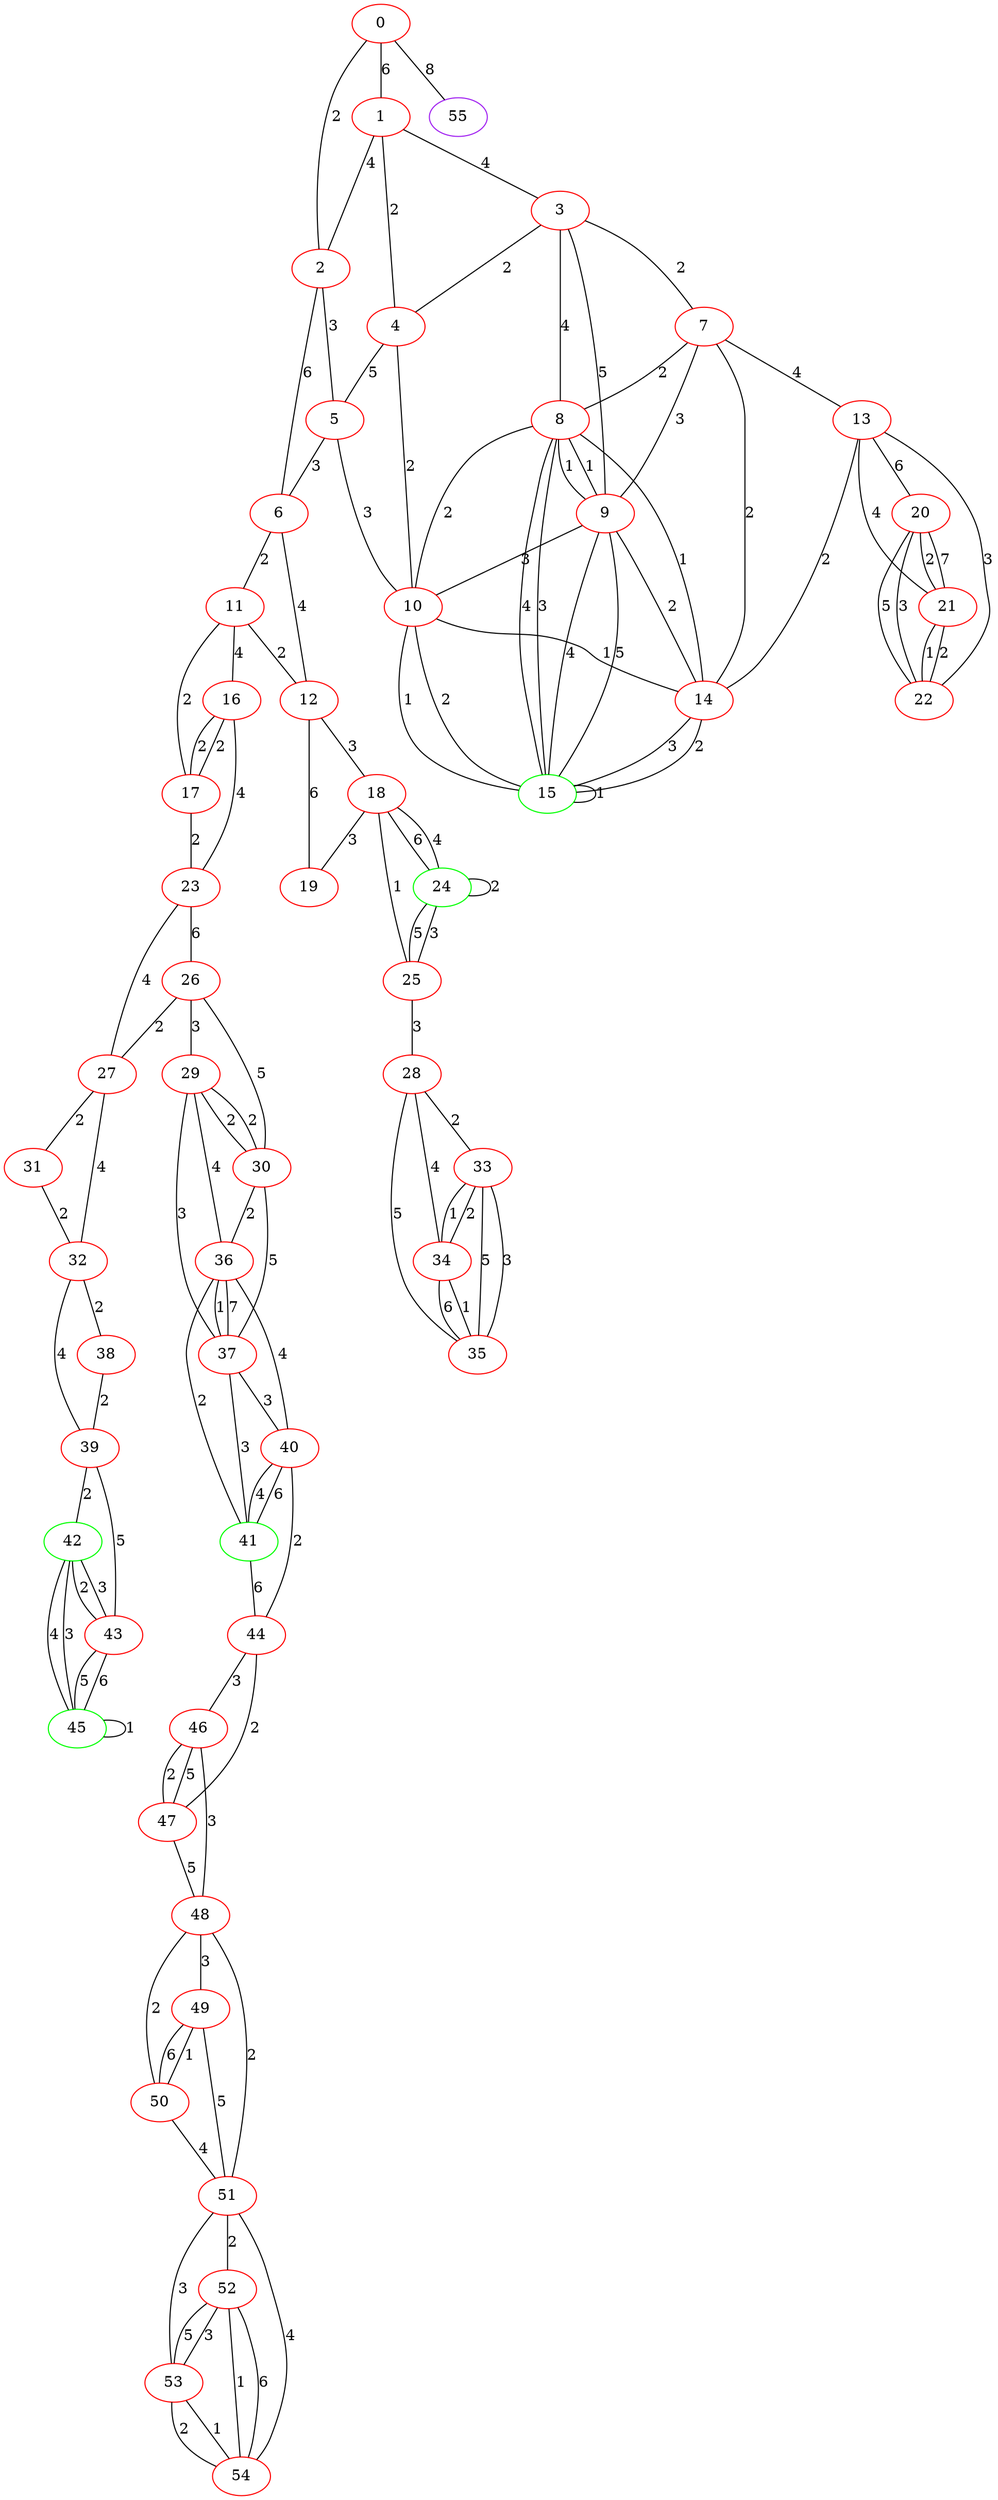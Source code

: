 graph "" {
0 [color=red, weight=1];
1 [color=red, weight=1];
2 [color=red, weight=1];
3 [color=red, weight=1];
4 [color=red, weight=1];
5 [color=red, weight=1];
6 [color=red, weight=1];
7 [color=red, weight=1];
8 [color=red, weight=1];
9 [color=red, weight=1];
10 [color=red, weight=1];
11 [color=red, weight=1];
12 [color=red, weight=1];
13 [color=red, weight=1];
14 [color=red, weight=1];
15 [color=green, weight=2];
16 [color=red, weight=1];
17 [color=red, weight=1];
18 [color=red, weight=1];
19 [color=red, weight=1];
20 [color=red, weight=1];
21 [color=red, weight=1];
22 [color=red, weight=1];
23 [color=red, weight=1];
24 [color=green, weight=2];
25 [color=red, weight=1];
26 [color=red, weight=1];
27 [color=red, weight=1];
28 [color=red, weight=1];
29 [color=red, weight=1];
30 [color=red, weight=1];
31 [color=red, weight=1];
32 [color=red, weight=1];
33 [color=red, weight=1];
34 [color=red, weight=1];
35 [color=red, weight=1];
36 [color=red, weight=1];
37 [color=red, weight=1];
38 [color=red, weight=1];
39 [color=red, weight=1];
40 [color=red, weight=1];
41 [color=green, weight=2];
42 [color=green, weight=2];
43 [color=red, weight=1];
44 [color=red, weight=1];
45 [color=green, weight=2];
46 [color=red, weight=1];
47 [color=red, weight=1];
48 [color=red, weight=1];
49 [color=red, weight=1];
50 [color=red, weight=1];
51 [color=red, weight=1];
52 [color=red, weight=1];
53 [color=red, weight=1];
54 [color=red, weight=1];
55 [color=purple, weight=4];
0 -- 1  [key=0, label=6];
0 -- 2  [key=0, label=2];
0 -- 55  [key=0, label=8];
1 -- 2  [key=0, label=4];
1 -- 3  [key=0, label=4];
1 -- 4  [key=0, label=2];
2 -- 5  [key=0, label=3];
2 -- 6  [key=0, label=6];
3 -- 8  [key=0, label=4];
3 -- 4  [key=0, label=2];
3 -- 9  [key=0, label=5];
3 -- 7  [key=0, label=2];
4 -- 10  [key=0, label=2];
4 -- 5  [key=0, label=5];
5 -- 10  [key=0, label=3];
5 -- 6  [key=0, label=3];
6 -- 11  [key=0, label=2];
6 -- 12  [key=0, label=4];
7 -- 8  [key=0, label=2];
7 -- 9  [key=0, label=3];
7 -- 13  [key=0, label=4];
7 -- 14  [key=0, label=2];
8 -- 9  [key=0, label=1];
8 -- 9  [key=1, label=1];
8 -- 10  [key=0, label=2];
8 -- 14  [key=0, label=1];
8 -- 15  [key=0, label=3];
8 -- 15  [key=1, label=4];
9 -- 10  [key=0, label=3];
9 -- 14  [key=0, label=2];
9 -- 15  [key=0, label=4];
9 -- 15  [key=1, label=5];
10 -- 14  [key=0, label=1];
10 -- 15  [key=0, label=1];
10 -- 15  [key=1, label=2];
11 -- 16  [key=0, label=4];
11 -- 17  [key=0, label=2];
11 -- 12  [key=0, label=2];
12 -- 18  [key=0, label=3];
12 -- 19  [key=0, label=6];
13 -- 22  [key=0, label=3];
13 -- 20  [key=0, label=6];
13 -- 21  [key=0, label=4];
13 -- 14  [key=0, label=2];
14 -- 15  [key=0, label=2];
14 -- 15  [key=1, label=3];
15 -- 15  [key=0, label=1];
16 -- 17  [key=0, label=2];
16 -- 17  [key=1, label=2];
16 -- 23  [key=0, label=4];
17 -- 23  [key=0, label=2];
18 -- 24  [key=0, label=6];
18 -- 24  [key=1, label=4];
18 -- 25  [key=0, label=1];
18 -- 19  [key=0, label=3];
20 -- 22  [key=0, label=3];
20 -- 22  [key=1, label=5];
20 -- 21  [key=0, label=2];
20 -- 21  [key=1, label=7];
21 -- 22  [key=0, label=1];
21 -- 22  [key=1, label=2];
23 -- 26  [key=0, label=6];
23 -- 27  [key=0, label=4];
24 -- 24  [key=0, label=2];
24 -- 25  [key=0, label=5];
24 -- 25  [key=1, label=3];
25 -- 28  [key=0, label=3];
26 -- 27  [key=0, label=2];
26 -- 29  [key=0, label=3];
26 -- 30  [key=0, label=5];
27 -- 32  [key=0, label=4];
27 -- 31  [key=0, label=2];
28 -- 33  [key=0, label=2];
28 -- 34  [key=0, label=4];
28 -- 35  [key=0, label=5];
29 -- 36  [key=0, label=4];
29 -- 37  [key=0, label=3];
29 -- 30  [key=0, label=2];
29 -- 30  [key=1, label=2];
30 -- 36  [key=0, label=2];
30 -- 37  [key=0, label=5];
31 -- 32  [key=0, label=2];
32 -- 39  [key=0, label=4];
32 -- 38  [key=0, label=2];
33 -- 34  [key=0, label=1];
33 -- 34  [key=1, label=2];
33 -- 35  [key=0, label=5];
33 -- 35  [key=1, label=3];
34 -- 35  [key=0, label=6];
34 -- 35  [key=1, label=1];
36 -- 40  [key=0, label=4];
36 -- 41  [key=0, label=2];
36 -- 37  [key=0, label=7];
36 -- 37  [key=1, label=1];
37 -- 40  [key=0, label=3];
37 -- 41  [key=0, label=3];
38 -- 39  [key=0, label=2];
39 -- 42  [key=0, label=2];
39 -- 43  [key=0, label=5];
40 -- 41  [key=0, label=4];
40 -- 41  [key=1, label=6];
40 -- 44  [key=0, label=2];
41 -- 44  [key=0, label=6];
42 -- 43  [key=0, label=2];
42 -- 43  [key=1, label=3];
42 -- 45  [key=0, label=3];
42 -- 45  [key=1, label=4];
43 -- 45  [key=0, label=5];
43 -- 45  [key=1, label=6];
44 -- 46  [key=0, label=3];
44 -- 47  [key=0, label=2];
45 -- 45  [key=0, label=1];
46 -- 48  [key=0, label=3];
46 -- 47  [key=0, label=5];
46 -- 47  [key=1, label=2];
47 -- 48  [key=0, label=5];
48 -- 49  [key=0, label=3];
48 -- 50  [key=0, label=2];
48 -- 51  [key=0, label=2];
49 -- 50  [key=0, label=6];
49 -- 50  [key=1, label=1];
49 -- 51  [key=0, label=5];
50 -- 51  [key=0, label=4];
51 -- 52  [key=0, label=2];
51 -- 53  [key=0, label=3];
51 -- 54  [key=0, label=4];
52 -- 53  [key=0, label=3];
52 -- 53  [key=1, label=5];
52 -- 54  [key=0, label=1];
52 -- 54  [key=1, label=6];
53 -- 54  [key=0, label=2];
53 -- 54  [key=1, label=1];
}
